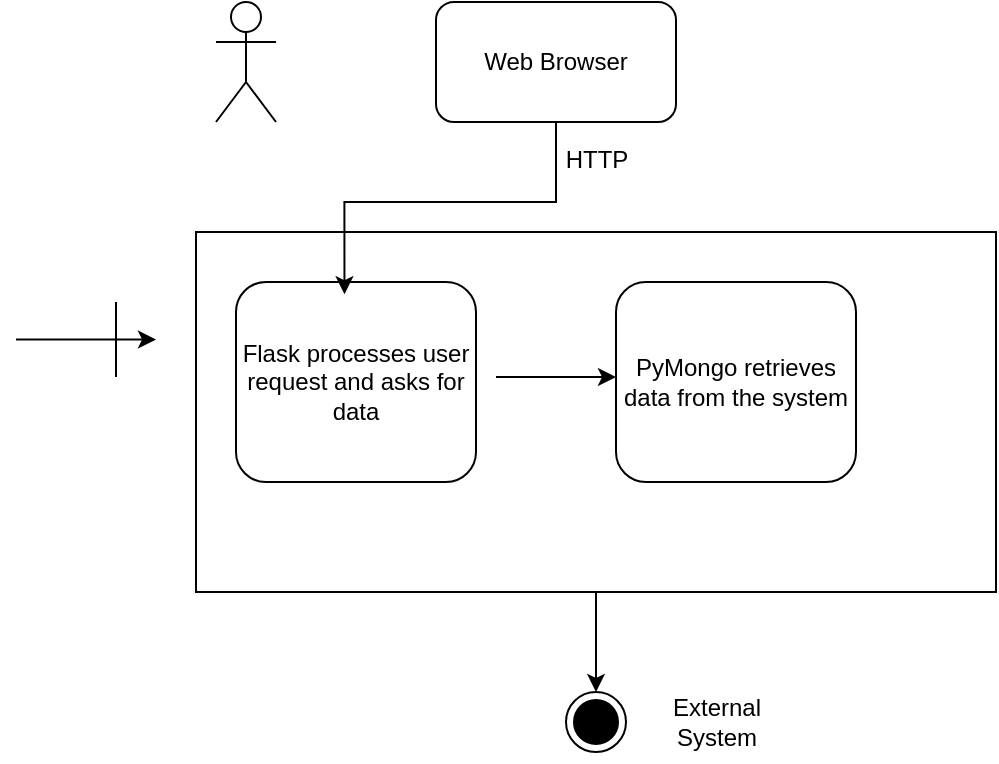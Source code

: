 <mxfile version="24.8.3">
  <diagram name="Page-1" id="q6Y4DJE6RRKYMWXtsjI4">
    <mxGraphModel dx="989" dy="517" grid="1" gridSize="10" guides="1" tooltips="1" connect="1" arrows="1" fold="1" page="1" pageScale="1" pageWidth="850" pageHeight="1100" math="0" shadow="0">
      <root>
        <mxCell id="0" />
        <mxCell id="1" parent="0" />
        <mxCell id="24AgmD0BqlbjLxzSFWLL-1" value="" style="shape=umlActor;verticalLabelPosition=bottom;verticalAlign=top;html=1;outlineConnect=0;" vertex="1" parent="1">
          <mxGeometry x="190" y="300" width="30" height="60" as="geometry" />
        </mxCell>
        <mxCell id="24AgmD0BqlbjLxzSFWLL-25" value="Web Browser" style="rounded=1;whiteSpace=wrap;html=1;" vertex="1" parent="1">
          <mxGeometry x="300" y="300" width="120" height="60" as="geometry" />
        </mxCell>
        <mxCell id="24AgmD0BqlbjLxzSFWLL-29" value="HTTP" style="text;html=1;align=center;verticalAlign=middle;resizable=0;points=[];autosize=1;strokeColor=none;fillColor=none;" vertex="1" parent="1">
          <mxGeometry x="355" y="363.75" width="50" height="30" as="geometry" />
        </mxCell>
        <mxCell id="24AgmD0BqlbjLxzSFWLL-31" value="" style="ellipse;html=1;shape=endState;fillColor=strokeColor;" vertex="1" parent="1">
          <mxGeometry x="365" y="645" width="30" height="30" as="geometry" />
        </mxCell>
        <mxCell id="24AgmD0BqlbjLxzSFWLL-33" value="&lt;div&gt;External&lt;/div&gt;&lt;div&gt;System&lt;br&gt;&lt;/div&gt;" style="text;html=1;align=center;verticalAlign=middle;resizable=0;points=[];autosize=1;strokeColor=none;fillColor=none;" vertex="1" parent="1">
          <mxGeometry x="405" y="640" width="70" height="40" as="geometry" />
        </mxCell>
        <mxCell id="24AgmD0BqlbjLxzSFWLL-36" value="" style="group" vertex="1" connectable="0" parent="1">
          <mxGeometry x="90" y="450" width="70" height="37.5" as="geometry" />
        </mxCell>
        <mxCell id="24AgmD0BqlbjLxzSFWLL-34" value="" style="endArrow=classic;html=1;rounded=0;" edge="1" parent="24AgmD0BqlbjLxzSFWLL-36">
          <mxGeometry width="50" height="50" relative="1" as="geometry">
            <mxPoint y="18.75" as="sourcePoint" />
            <mxPoint x="70" y="18.75" as="targetPoint" />
          </mxGeometry>
        </mxCell>
        <mxCell id="24AgmD0BqlbjLxzSFWLL-35" value="" style="endArrow=none;html=1;rounded=0;" edge="1" parent="24AgmD0BqlbjLxzSFWLL-36">
          <mxGeometry width="50" height="50" relative="1" as="geometry">
            <mxPoint x="50" y="37.5" as="sourcePoint" />
            <mxPoint x="50" as="targetPoint" />
          </mxGeometry>
        </mxCell>
        <mxCell id="24AgmD0BqlbjLxzSFWLL-40" style="edgeStyle=orthogonalEdgeStyle;rounded=0;orthogonalLoop=1;jettySize=auto;html=1;" edge="1" parent="1" source="24AgmD0BqlbjLxzSFWLL-37" target="24AgmD0BqlbjLxzSFWLL-31">
          <mxGeometry relative="1" as="geometry" />
        </mxCell>
        <mxCell id="24AgmD0BqlbjLxzSFWLL-37" value="" style="rounded=0;whiteSpace=wrap;html=1;" vertex="1" parent="1">
          <mxGeometry x="180" y="415" width="400" height="180" as="geometry" />
        </mxCell>
        <mxCell id="24AgmD0BqlbjLxzSFWLL-26" value="Flask processes user request and asks for data" style="rounded=1;whiteSpace=wrap;html=1;" vertex="1" parent="1">
          <mxGeometry x="200" y="440" width="120" height="100" as="geometry" />
        </mxCell>
        <mxCell id="24AgmD0BqlbjLxzSFWLL-28" style="edgeStyle=orthogonalEdgeStyle;rounded=0;orthogonalLoop=1;jettySize=auto;html=1;entryX=0.452;entryY=0.061;entryDx=0;entryDy=0;entryPerimeter=0;" edge="1" parent="1" source="24AgmD0BqlbjLxzSFWLL-25" target="24AgmD0BqlbjLxzSFWLL-26">
          <mxGeometry relative="1" as="geometry" />
        </mxCell>
        <mxCell id="24AgmD0BqlbjLxzSFWLL-38" value="" style="endArrow=classic;html=1;rounded=0;" edge="1" parent="1">
          <mxGeometry width="50" height="50" relative="1" as="geometry">
            <mxPoint x="330" y="487.5" as="sourcePoint" />
            <mxPoint x="390" y="487.5" as="targetPoint" />
          </mxGeometry>
        </mxCell>
        <mxCell id="24AgmD0BqlbjLxzSFWLL-39" value="PyMongo retrieves data from the system" style="rounded=1;whiteSpace=wrap;html=1;" vertex="1" parent="1">
          <mxGeometry x="390" y="440" width="120" height="100" as="geometry" />
        </mxCell>
      </root>
    </mxGraphModel>
  </diagram>
</mxfile>
